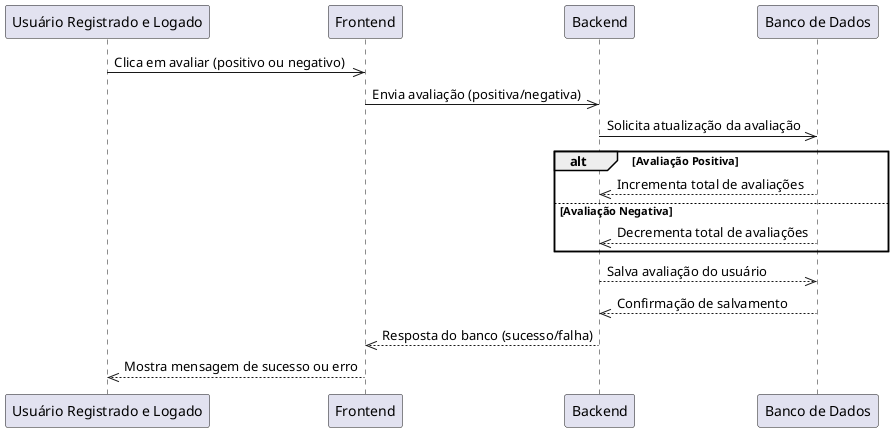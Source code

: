 @startuml
    participant Usuario as "Usuário Registrado e Logado"
    participant Frontend
    participant Backend
    participant DB as "Banco de Dados"

    Usuario->>Frontend: Clica em avaliar (positivo ou negativo)
    Frontend->>Backend: Envia avaliação (positiva/negativa)
    Backend->>DB: Solicita atualização da avaliação
    alt Avaliação Positiva
        DB-->>Backend: Incrementa total de avaliações
    else Avaliação Negativa
        DB-->>Backend: Decrementa total de avaliações
    end
    Backend-->>DB: Salva avaliação do usuário
    DB-->>Backend: Confirmação de salvamento
    Backend-->>Frontend: Resposta do banco (sucesso/falha)
    Frontend-->>Usuario: Mostra mensagem de sucesso ou erro
@enduml